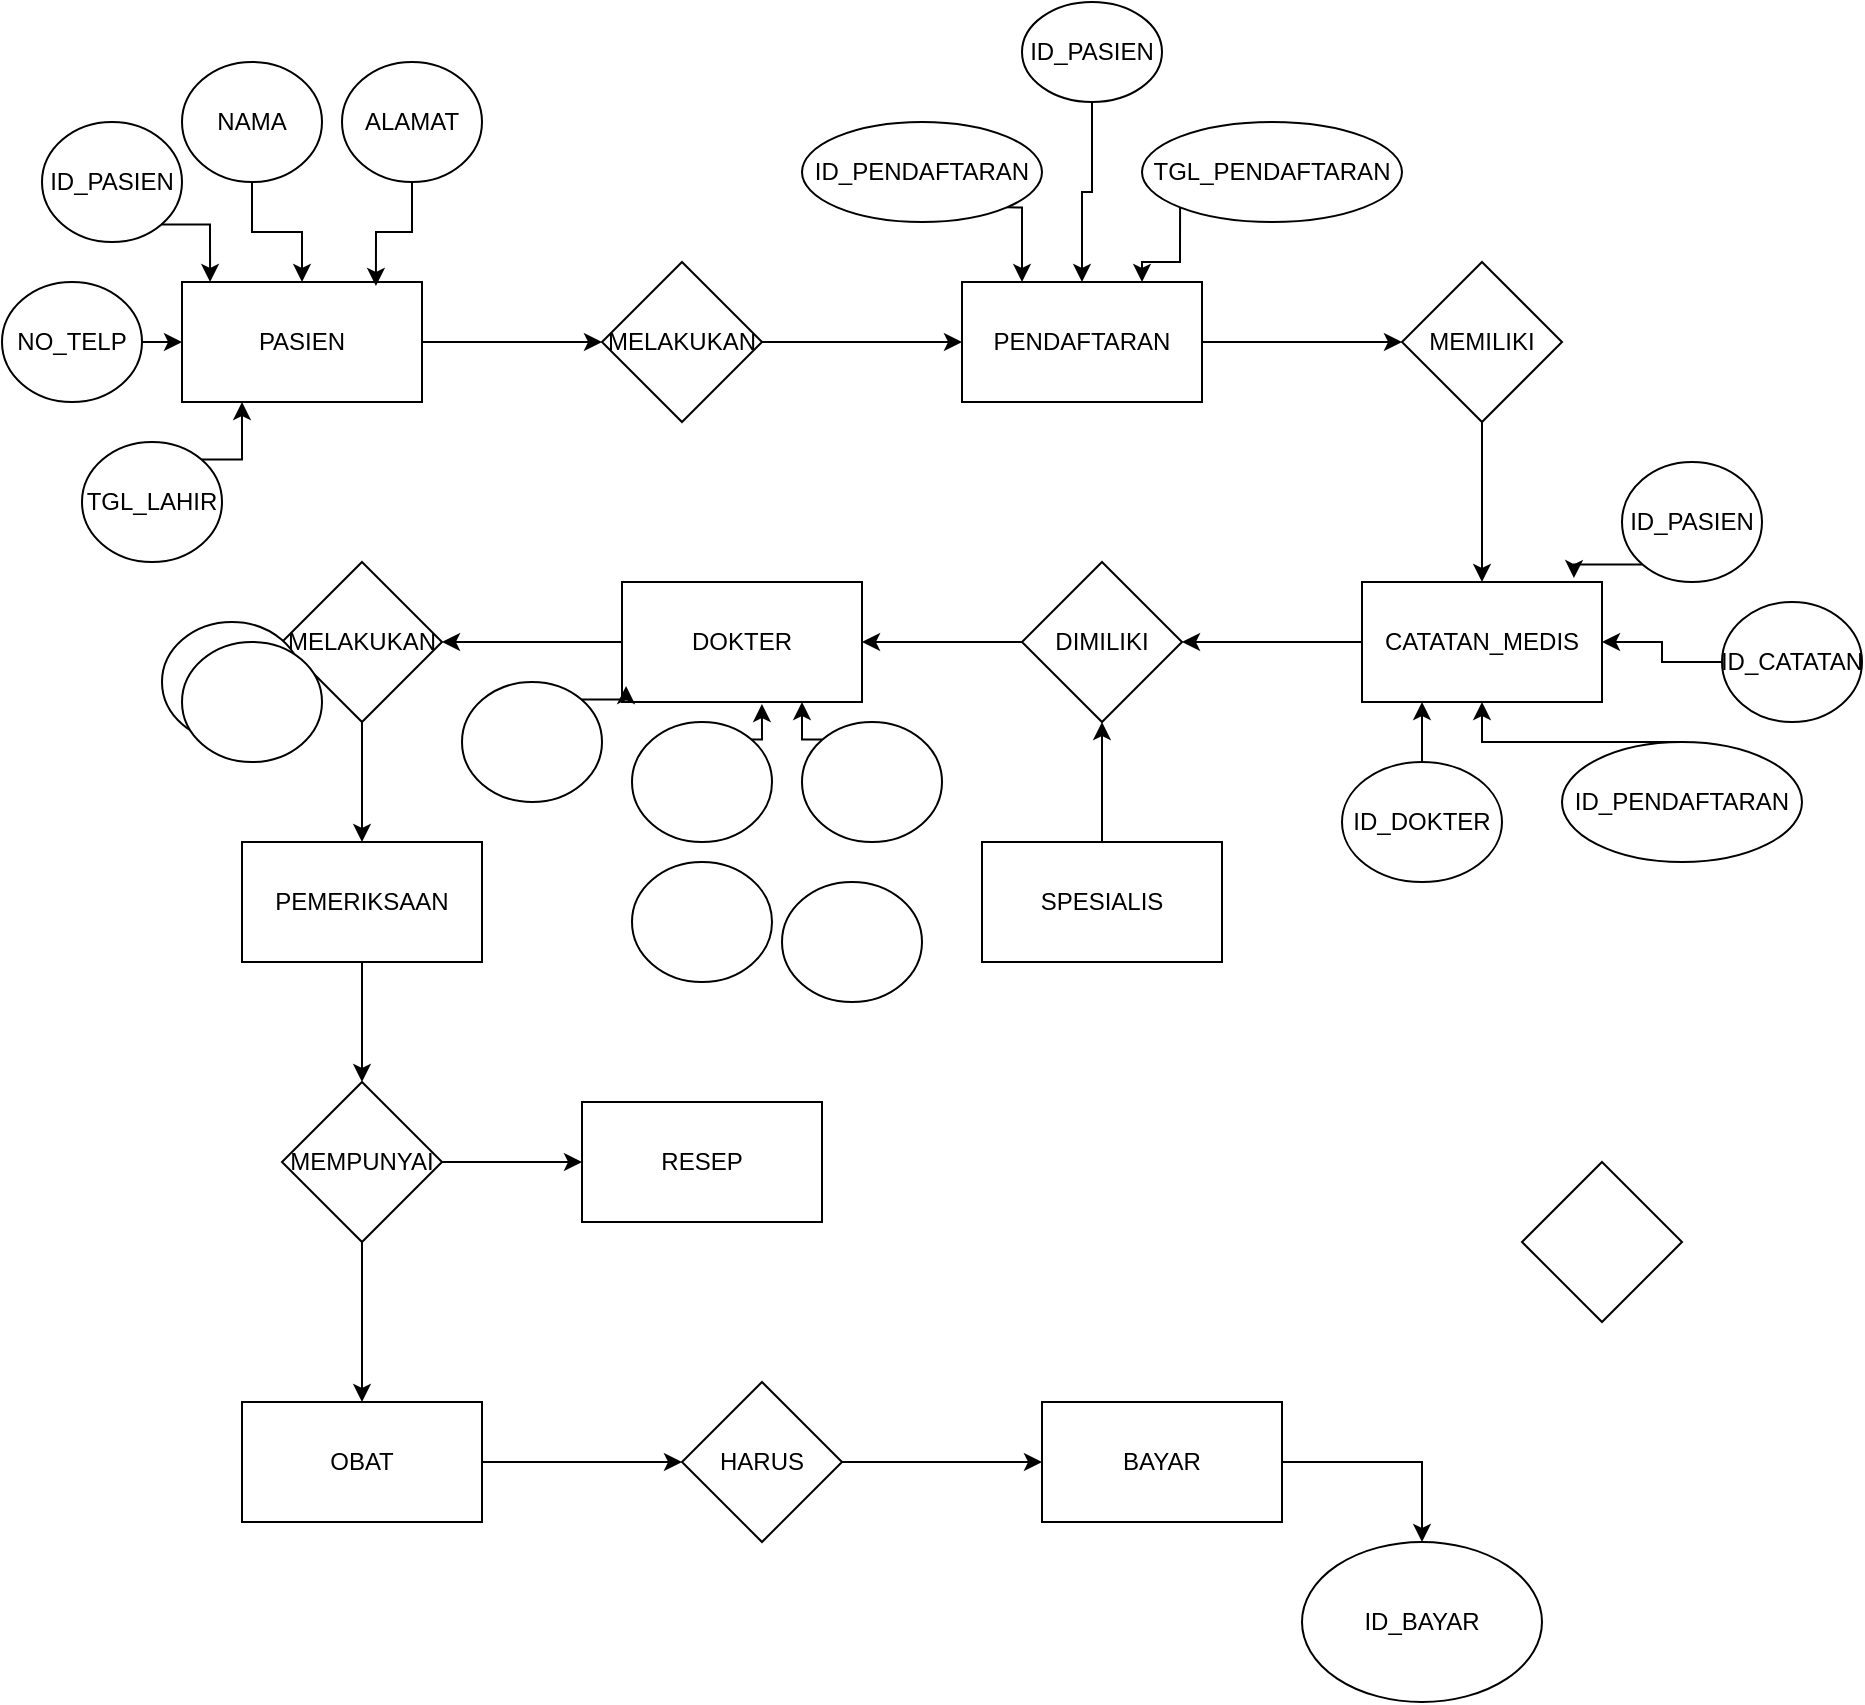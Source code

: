 <mxfile version="24.2.2" type="github">
  <diagram name="Page-1" id="wc3nIUI5abEkZBBYtZqE">
    <mxGraphModel dx="1730" dy="1560" grid="1" gridSize="10" guides="1" tooltips="1" connect="1" arrows="1" fold="1" page="1" pageScale="1" pageWidth="850" pageHeight="1100" math="0" shadow="0">
      <root>
        <mxCell id="0" />
        <mxCell id="1" parent="0" />
        <mxCell id="xO5s7-Jt3tzT8x8iTR57-20" style="edgeStyle=orthogonalEdgeStyle;rounded=0;orthogonalLoop=1;jettySize=auto;html=1;exitX=0;exitY=0.5;exitDx=0;exitDy=0;entryX=1;entryY=0.5;entryDx=0;entryDy=0;" edge="1" parent="1" source="xO5s7-Jt3tzT8x8iTR57-1" target="xO5s7-Jt3tzT8x8iTR57-7">
          <mxGeometry relative="1" as="geometry" />
        </mxCell>
        <mxCell id="xO5s7-Jt3tzT8x8iTR57-1" value="DIMILIKI" style="rhombus;whiteSpace=wrap;html=1;" vertex="1" parent="1">
          <mxGeometry x="420" y="160" width="80" height="80" as="geometry" />
        </mxCell>
        <mxCell id="xO5s7-Jt3tzT8x8iTR57-24" style="edgeStyle=orthogonalEdgeStyle;rounded=0;orthogonalLoop=1;jettySize=auto;html=1;exitX=0.5;exitY=1;exitDx=0;exitDy=0;" edge="1" parent="1" source="xO5s7-Jt3tzT8x8iTR57-2" target="xO5s7-Jt3tzT8x8iTR57-22">
          <mxGeometry relative="1" as="geometry" />
        </mxCell>
        <mxCell id="xO5s7-Jt3tzT8x8iTR57-2" value="MELAKUKAN" style="rhombus;whiteSpace=wrap;html=1;" vertex="1" parent="1">
          <mxGeometry x="50" y="160" width="80" height="80" as="geometry" />
        </mxCell>
        <mxCell id="xO5s7-Jt3tzT8x8iTR57-3" value="" style="rhombus;whiteSpace=wrap;html=1;" vertex="1" parent="1">
          <mxGeometry x="670" y="460" width="80" height="80" as="geometry" />
        </mxCell>
        <mxCell id="xO5s7-Jt3tzT8x8iTR57-16" style="edgeStyle=orthogonalEdgeStyle;rounded=0;orthogonalLoop=1;jettySize=auto;html=1;exitX=0.5;exitY=1;exitDx=0;exitDy=0;" edge="1" parent="1" source="xO5s7-Jt3tzT8x8iTR57-4" target="xO5s7-Jt3tzT8x8iTR57-8">
          <mxGeometry relative="1" as="geometry" />
        </mxCell>
        <mxCell id="xO5s7-Jt3tzT8x8iTR57-4" value="MEMILIKI" style="rhombus;whiteSpace=wrap;html=1;" vertex="1" parent="1">
          <mxGeometry x="610" y="10" width="80" height="80" as="geometry" />
        </mxCell>
        <mxCell id="xO5s7-Jt3tzT8x8iTR57-14" style="edgeStyle=orthogonalEdgeStyle;rounded=0;orthogonalLoop=1;jettySize=auto;html=1;exitX=1;exitY=0.5;exitDx=0;exitDy=0;entryX=0;entryY=0.5;entryDx=0;entryDy=0;" edge="1" parent="1" source="xO5s7-Jt3tzT8x8iTR57-5" target="xO5s7-Jt3tzT8x8iTR57-10">
          <mxGeometry relative="1" as="geometry" />
        </mxCell>
        <mxCell id="xO5s7-Jt3tzT8x8iTR57-5" value="MELAKUKAN" style="rhombus;whiteSpace=wrap;html=1;" vertex="1" parent="1">
          <mxGeometry x="210" y="10" width="80" height="80" as="geometry" />
        </mxCell>
        <mxCell id="xO5s7-Jt3tzT8x8iTR57-13" style="edgeStyle=orthogonalEdgeStyle;rounded=0;orthogonalLoop=1;jettySize=auto;html=1;exitX=1;exitY=0.5;exitDx=0;exitDy=0;entryX=0;entryY=0.5;entryDx=0;entryDy=0;" edge="1" parent="1" source="xO5s7-Jt3tzT8x8iTR57-6" target="xO5s7-Jt3tzT8x8iTR57-5">
          <mxGeometry relative="1" as="geometry" />
        </mxCell>
        <mxCell id="xO5s7-Jt3tzT8x8iTR57-6" value="PASIEN" style="rounded=0;whiteSpace=wrap;html=1;" vertex="1" parent="1">
          <mxGeometry y="20" width="120" height="60" as="geometry" />
        </mxCell>
        <mxCell id="xO5s7-Jt3tzT8x8iTR57-21" style="edgeStyle=orthogonalEdgeStyle;rounded=0;orthogonalLoop=1;jettySize=auto;html=1;exitX=0;exitY=0.5;exitDx=0;exitDy=0;entryX=1;entryY=0.5;entryDx=0;entryDy=0;" edge="1" parent="1" source="xO5s7-Jt3tzT8x8iTR57-7" target="xO5s7-Jt3tzT8x8iTR57-2">
          <mxGeometry relative="1" as="geometry" />
        </mxCell>
        <mxCell id="xO5s7-Jt3tzT8x8iTR57-7" value="DOKTER" style="rounded=0;whiteSpace=wrap;html=1;" vertex="1" parent="1">
          <mxGeometry x="220" y="170" width="120" height="60" as="geometry" />
        </mxCell>
        <mxCell id="xO5s7-Jt3tzT8x8iTR57-18" style="edgeStyle=orthogonalEdgeStyle;rounded=0;orthogonalLoop=1;jettySize=auto;html=1;exitX=0;exitY=0.5;exitDx=0;exitDy=0;entryX=1;entryY=0.5;entryDx=0;entryDy=0;" edge="1" parent="1" source="xO5s7-Jt3tzT8x8iTR57-8" target="xO5s7-Jt3tzT8x8iTR57-1">
          <mxGeometry relative="1" as="geometry" />
        </mxCell>
        <mxCell id="xO5s7-Jt3tzT8x8iTR57-8" value="CATATAN_MEDIS" style="rounded=0;whiteSpace=wrap;html=1;" vertex="1" parent="1">
          <mxGeometry x="590" y="170" width="120" height="60" as="geometry" />
        </mxCell>
        <mxCell id="xO5s7-Jt3tzT8x8iTR57-19" style="edgeStyle=orthogonalEdgeStyle;rounded=0;orthogonalLoop=1;jettySize=auto;html=1;exitX=0.5;exitY=0;exitDx=0;exitDy=0;entryX=0.5;entryY=1;entryDx=0;entryDy=0;" edge="1" parent="1" source="xO5s7-Jt3tzT8x8iTR57-9" target="xO5s7-Jt3tzT8x8iTR57-1">
          <mxGeometry relative="1" as="geometry" />
        </mxCell>
        <mxCell id="xO5s7-Jt3tzT8x8iTR57-9" value="SPESIALIS" style="rounded=0;whiteSpace=wrap;html=1;" vertex="1" parent="1">
          <mxGeometry x="400" y="300" width="120" height="60" as="geometry" />
        </mxCell>
        <mxCell id="xO5s7-Jt3tzT8x8iTR57-15" style="edgeStyle=orthogonalEdgeStyle;rounded=0;orthogonalLoop=1;jettySize=auto;html=1;exitX=1;exitY=0.5;exitDx=0;exitDy=0;entryX=0;entryY=0.5;entryDx=0;entryDy=0;" edge="1" parent="1" source="xO5s7-Jt3tzT8x8iTR57-10" target="xO5s7-Jt3tzT8x8iTR57-4">
          <mxGeometry relative="1" as="geometry">
            <mxPoint x="600" y="50" as="targetPoint" />
          </mxGeometry>
        </mxCell>
        <mxCell id="xO5s7-Jt3tzT8x8iTR57-10" value="PENDAFTARAN" style="rounded=0;whiteSpace=wrap;html=1;" vertex="1" parent="1">
          <mxGeometry x="390" y="20" width="120" height="60" as="geometry" />
        </mxCell>
        <mxCell id="xO5s7-Jt3tzT8x8iTR57-25" style="edgeStyle=orthogonalEdgeStyle;rounded=0;orthogonalLoop=1;jettySize=auto;html=1;exitX=0.5;exitY=1;exitDx=0;exitDy=0;entryX=0.5;entryY=0;entryDx=0;entryDy=0;" edge="1" parent="1" source="xO5s7-Jt3tzT8x8iTR57-22" target="xO5s7-Jt3tzT8x8iTR57-23">
          <mxGeometry relative="1" as="geometry" />
        </mxCell>
        <mxCell id="xO5s7-Jt3tzT8x8iTR57-22" value="PEMERIKSAAN" style="rounded=0;whiteSpace=wrap;html=1;" vertex="1" parent="1">
          <mxGeometry x="30" y="300" width="120" height="60" as="geometry" />
        </mxCell>
        <mxCell id="xO5s7-Jt3tzT8x8iTR57-27" style="edgeStyle=orthogonalEdgeStyle;rounded=0;orthogonalLoop=1;jettySize=auto;html=1;exitX=1;exitY=0.5;exitDx=0;exitDy=0;entryX=0;entryY=0.5;entryDx=0;entryDy=0;" edge="1" parent="1" source="xO5s7-Jt3tzT8x8iTR57-23" target="xO5s7-Jt3tzT8x8iTR57-26">
          <mxGeometry relative="1" as="geometry" />
        </mxCell>
        <mxCell id="xO5s7-Jt3tzT8x8iTR57-29" style="edgeStyle=orthogonalEdgeStyle;rounded=0;orthogonalLoop=1;jettySize=auto;html=1;exitX=0.5;exitY=1;exitDx=0;exitDy=0;entryX=0.5;entryY=0;entryDx=0;entryDy=0;" edge="1" parent="1" source="xO5s7-Jt3tzT8x8iTR57-23" target="xO5s7-Jt3tzT8x8iTR57-28">
          <mxGeometry relative="1" as="geometry" />
        </mxCell>
        <mxCell id="xO5s7-Jt3tzT8x8iTR57-23" value="MEMPUNYAI" style="rhombus;whiteSpace=wrap;html=1;" vertex="1" parent="1">
          <mxGeometry x="50" y="420" width="80" height="80" as="geometry" />
        </mxCell>
        <mxCell id="xO5s7-Jt3tzT8x8iTR57-26" value="RESEP" style="rounded=0;whiteSpace=wrap;html=1;" vertex="1" parent="1">
          <mxGeometry x="200" y="430" width="120" height="60" as="geometry" />
        </mxCell>
        <mxCell id="xO5s7-Jt3tzT8x8iTR57-31" style="edgeStyle=orthogonalEdgeStyle;rounded=0;orthogonalLoop=1;jettySize=auto;html=1;exitX=1;exitY=0.5;exitDx=0;exitDy=0;" edge="1" parent="1" source="xO5s7-Jt3tzT8x8iTR57-28" target="xO5s7-Jt3tzT8x8iTR57-30">
          <mxGeometry relative="1" as="geometry" />
        </mxCell>
        <mxCell id="xO5s7-Jt3tzT8x8iTR57-28" value="OBAT" style="rounded=0;whiteSpace=wrap;html=1;" vertex="1" parent="1">
          <mxGeometry x="30" y="580" width="120" height="60" as="geometry" />
        </mxCell>
        <mxCell id="xO5s7-Jt3tzT8x8iTR57-33" style="edgeStyle=orthogonalEdgeStyle;rounded=0;orthogonalLoop=1;jettySize=auto;html=1;exitX=1;exitY=0.5;exitDx=0;exitDy=0;entryX=0;entryY=0.5;entryDx=0;entryDy=0;" edge="1" parent="1" source="xO5s7-Jt3tzT8x8iTR57-30" target="xO5s7-Jt3tzT8x8iTR57-32">
          <mxGeometry relative="1" as="geometry" />
        </mxCell>
        <mxCell id="xO5s7-Jt3tzT8x8iTR57-30" value="HARUS" style="rhombus;whiteSpace=wrap;html=1;" vertex="1" parent="1">
          <mxGeometry x="250" y="570" width="80" height="80" as="geometry" />
        </mxCell>
        <mxCell id="xO5s7-Jt3tzT8x8iTR57-36" style="edgeStyle=orthogonalEdgeStyle;rounded=0;orthogonalLoop=1;jettySize=auto;html=1;exitX=1;exitY=0.5;exitDx=0;exitDy=0;" edge="1" parent="1" source="xO5s7-Jt3tzT8x8iTR57-32" target="xO5s7-Jt3tzT8x8iTR57-34">
          <mxGeometry relative="1" as="geometry" />
        </mxCell>
        <mxCell id="xO5s7-Jt3tzT8x8iTR57-32" value="BAYAR" style="rounded=0;whiteSpace=wrap;html=1;" vertex="1" parent="1">
          <mxGeometry x="430" y="580" width="120" height="60" as="geometry" />
        </mxCell>
        <mxCell id="xO5s7-Jt3tzT8x8iTR57-34" value="ID_BAYAR" style="ellipse;whiteSpace=wrap;html=1;" vertex="1" parent="1">
          <mxGeometry x="560" y="650" width="120" height="80" as="geometry" />
        </mxCell>
        <mxCell id="xO5s7-Jt3tzT8x8iTR57-43" style="edgeStyle=orthogonalEdgeStyle;rounded=0;orthogonalLoop=1;jettySize=auto;html=1;exitX=0.5;exitY=1;exitDx=0;exitDy=0;" edge="1" parent="1" source="xO5s7-Jt3tzT8x8iTR57-37" target="xO5s7-Jt3tzT8x8iTR57-6">
          <mxGeometry relative="1" as="geometry" />
        </mxCell>
        <mxCell id="xO5s7-Jt3tzT8x8iTR57-37" value="NAMA" style="ellipse;whiteSpace=wrap;html=1;" vertex="1" parent="1">
          <mxGeometry y="-90" width="70" height="60" as="geometry" />
        </mxCell>
        <mxCell id="xO5s7-Jt3tzT8x8iTR57-56" style="edgeStyle=orthogonalEdgeStyle;rounded=0;orthogonalLoop=1;jettySize=auto;html=1;exitX=0.5;exitY=1;exitDx=0;exitDy=0;entryX=0.5;entryY=0;entryDx=0;entryDy=0;" edge="1" parent="1" source="xO5s7-Jt3tzT8x8iTR57-38" target="xO5s7-Jt3tzT8x8iTR57-10">
          <mxGeometry relative="1" as="geometry" />
        </mxCell>
        <mxCell id="xO5s7-Jt3tzT8x8iTR57-38" value="ID_PASIEN" style="ellipse;whiteSpace=wrap;html=1;" vertex="1" parent="1">
          <mxGeometry x="420" y="-120" width="70" height="50" as="geometry" />
        </mxCell>
        <mxCell id="xO5s7-Jt3tzT8x8iTR57-59" style="edgeStyle=orthogonalEdgeStyle;rounded=0;orthogonalLoop=1;jettySize=auto;html=1;exitX=0.5;exitY=0;exitDx=0;exitDy=0;" edge="1" parent="1" source="xO5s7-Jt3tzT8x8iTR57-39" target="xO5s7-Jt3tzT8x8iTR57-8">
          <mxGeometry relative="1" as="geometry">
            <Array as="points">
              <mxPoint x="650" y="250" />
            </Array>
          </mxGeometry>
        </mxCell>
        <mxCell id="xO5s7-Jt3tzT8x8iTR57-39" value="ID_PENDAFTARAN" style="ellipse;whiteSpace=wrap;html=1;" vertex="1" parent="1">
          <mxGeometry x="690" y="250" width="120" height="60" as="geometry" />
        </mxCell>
        <mxCell id="xO5s7-Jt3tzT8x8iTR57-40" value="ID_PASIEN" style="ellipse;whiteSpace=wrap;html=1;" vertex="1" parent="1">
          <mxGeometry x="-70" y="-60" width="70" height="60" as="geometry" />
        </mxCell>
        <mxCell id="xO5s7-Jt3tzT8x8iTR57-41" value="ALAMAT" style="ellipse;whiteSpace=wrap;html=1;" vertex="1" parent="1">
          <mxGeometry x="80" y="-90" width="70" height="60" as="geometry" />
        </mxCell>
        <mxCell id="xO5s7-Jt3tzT8x8iTR57-42" style="edgeStyle=orthogonalEdgeStyle;rounded=0;orthogonalLoop=1;jettySize=auto;html=1;exitX=0.5;exitY=1;exitDx=0;exitDy=0;entryX=0.808;entryY=0.033;entryDx=0;entryDy=0;entryPerimeter=0;" edge="1" parent="1" source="xO5s7-Jt3tzT8x8iTR57-41" target="xO5s7-Jt3tzT8x8iTR57-6">
          <mxGeometry relative="1" as="geometry" />
        </mxCell>
        <mxCell id="xO5s7-Jt3tzT8x8iTR57-44" style="edgeStyle=orthogonalEdgeStyle;rounded=0;orthogonalLoop=1;jettySize=auto;html=1;exitX=1;exitY=1;exitDx=0;exitDy=0;entryX=0.117;entryY=0;entryDx=0;entryDy=0;entryPerimeter=0;" edge="1" parent="1" source="xO5s7-Jt3tzT8x8iTR57-40" target="xO5s7-Jt3tzT8x8iTR57-6">
          <mxGeometry relative="1" as="geometry" />
        </mxCell>
        <mxCell id="xO5s7-Jt3tzT8x8iTR57-58" style="edgeStyle=orthogonalEdgeStyle;rounded=0;orthogonalLoop=1;jettySize=auto;html=1;exitX=0;exitY=0.5;exitDx=0;exitDy=0;" edge="1" parent="1" source="xO5s7-Jt3tzT8x8iTR57-45" target="xO5s7-Jt3tzT8x8iTR57-8">
          <mxGeometry relative="1" as="geometry" />
        </mxCell>
        <mxCell id="xO5s7-Jt3tzT8x8iTR57-45" value="ID_CATATAN" style="ellipse;whiteSpace=wrap;html=1;" vertex="1" parent="1">
          <mxGeometry x="770" y="180" width="70" height="60" as="geometry" />
        </mxCell>
        <mxCell id="xO5s7-Jt3tzT8x8iTR57-55" style="edgeStyle=orthogonalEdgeStyle;rounded=0;orthogonalLoop=1;jettySize=auto;html=1;exitX=1;exitY=1;exitDx=0;exitDy=0;entryX=0.25;entryY=0;entryDx=0;entryDy=0;" edge="1" parent="1" source="xO5s7-Jt3tzT8x8iTR57-46" target="xO5s7-Jt3tzT8x8iTR57-10">
          <mxGeometry relative="1" as="geometry" />
        </mxCell>
        <mxCell id="xO5s7-Jt3tzT8x8iTR57-46" value="ID_PENDAFTARAN" style="ellipse;whiteSpace=wrap;html=1;" vertex="1" parent="1">
          <mxGeometry x="310" y="-60" width="120" height="50" as="geometry" />
        </mxCell>
        <mxCell id="xO5s7-Jt3tzT8x8iTR57-52" style="edgeStyle=orthogonalEdgeStyle;rounded=0;orthogonalLoop=1;jettySize=auto;html=1;exitX=1;exitY=0.5;exitDx=0;exitDy=0;entryX=0;entryY=0.5;entryDx=0;entryDy=0;" edge="1" parent="1" source="xO5s7-Jt3tzT8x8iTR57-47" target="xO5s7-Jt3tzT8x8iTR57-6">
          <mxGeometry relative="1" as="geometry" />
        </mxCell>
        <mxCell id="xO5s7-Jt3tzT8x8iTR57-47" value="NO_TELP" style="ellipse;whiteSpace=wrap;html=1;" vertex="1" parent="1">
          <mxGeometry x="-90" y="20" width="70" height="60" as="geometry" />
        </mxCell>
        <mxCell id="xO5s7-Jt3tzT8x8iTR57-53" style="edgeStyle=orthogonalEdgeStyle;rounded=0;orthogonalLoop=1;jettySize=auto;html=1;exitX=1;exitY=0;exitDx=0;exitDy=0;entryX=0.25;entryY=1;entryDx=0;entryDy=0;" edge="1" parent="1" source="xO5s7-Jt3tzT8x8iTR57-48" target="xO5s7-Jt3tzT8x8iTR57-6">
          <mxGeometry relative="1" as="geometry" />
        </mxCell>
        <mxCell id="xO5s7-Jt3tzT8x8iTR57-48" value="TGL_LAHIR" style="ellipse;whiteSpace=wrap;html=1;" vertex="1" parent="1">
          <mxGeometry x="-50" y="100" width="70" height="60" as="geometry" />
        </mxCell>
        <mxCell id="xO5s7-Jt3tzT8x8iTR57-60" style="edgeStyle=orthogonalEdgeStyle;rounded=0;orthogonalLoop=1;jettySize=auto;html=1;exitX=0.5;exitY=0;exitDx=0;exitDy=0;entryX=0.25;entryY=1;entryDx=0;entryDy=0;" edge="1" parent="1" source="xO5s7-Jt3tzT8x8iTR57-49" target="xO5s7-Jt3tzT8x8iTR57-8">
          <mxGeometry relative="1" as="geometry" />
        </mxCell>
        <mxCell id="xO5s7-Jt3tzT8x8iTR57-49" value="ID_DOKTER" style="ellipse;whiteSpace=wrap;html=1;" vertex="1" parent="1">
          <mxGeometry x="580" y="260" width="80" height="60" as="geometry" />
        </mxCell>
        <mxCell id="xO5s7-Jt3tzT8x8iTR57-54" style="edgeStyle=orthogonalEdgeStyle;rounded=0;orthogonalLoop=1;jettySize=auto;html=1;exitX=0;exitY=1;exitDx=0;exitDy=0;entryX=0.75;entryY=0;entryDx=0;entryDy=0;" edge="1" parent="1" source="xO5s7-Jt3tzT8x8iTR57-50" target="xO5s7-Jt3tzT8x8iTR57-10">
          <mxGeometry relative="1" as="geometry" />
        </mxCell>
        <mxCell id="xO5s7-Jt3tzT8x8iTR57-50" value="TGL_PENDAFTARAN" style="ellipse;whiteSpace=wrap;html=1;" vertex="1" parent="1">
          <mxGeometry x="480" y="-60" width="130" height="50" as="geometry" />
        </mxCell>
        <mxCell id="xO5s7-Jt3tzT8x8iTR57-51" value="ID_PASIEN" style="ellipse;whiteSpace=wrap;html=1;" vertex="1" parent="1">
          <mxGeometry x="720" y="110" width="70" height="60" as="geometry" />
        </mxCell>
        <mxCell id="xO5s7-Jt3tzT8x8iTR57-57" style="edgeStyle=orthogonalEdgeStyle;rounded=0;orthogonalLoop=1;jettySize=auto;html=1;exitX=0;exitY=1;exitDx=0;exitDy=0;entryX=0.883;entryY=-0.033;entryDx=0;entryDy=0;entryPerimeter=0;" edge="1" parent="1" source="xO5s7-Jt3tzT8x8iTR57-51" target="xO5s7-Jt3tzT8x8iTR57-8">
          <mxGeometry relative="1" as="geometry" />
        </mxCell>
        <mxCell id="xO5s7-Jt3tzT8x8iTR57-61" value="" style="ellipse;whiteSpace=wrap;html=1;" vertex="1" parent="1">
          <mxGeometry x="-10" y="190" width="70" height="60" as="geometry" />
        </mxCell>
        <mxCell id="xO5s7-Jt3tzT8x8iTR57-62" value="" style="ellipse;whiteSpace=wrap;html=1;" vertex="1" parent="1">
          <mxGeometry y="200" width="70" height="60" as="geometry" />
        </mxCell>
        <mxCell id="xO5s7-Jt3tzT8x8iTR57-63" value="" style="ellipse;whiteSpace=wrap;html=1;" vertex="1" parent="1">
          <mxGeometry x="225" y="310" width="70" height="60" as="geometry" />
        </mxCell>
        <mxCell id="xO5s7-Jt3tzT8x8iTR57-64" value="" style="ellipse;whiteSpace=wrap;html=1;" vertex="1" parent="1">
          <mxGeometry x="300" y="320" width="70" height="60" as="geometry" />
        </mxCell>
        <mxCell id="xO5s7-Jt3tzT8x8iTR57-65" value="" style="ellipse;whiteSpace=wrap;html=1;" vertex="1" parent="1">
          <mxGeometry x="140" y="220" width="70" height="60" as="geometry" />
        </mxCell>
        <mxCell id="xO5s7-Jt3tzT8x8iTR57-66" value="" style="ellipse;whiteSpace=wrap;html=1;" vertex="1" parent="1">
          <mxGeometry x="225" y="240" width="70" height="60" as="geometry" />
        </mxCell>
        <mxCell id="xO5s7-Jt3tzT8x8iTR57-68" style="edgeStyle=orthogonalEdgeStyle;rounded=0;orthogonalLoop=1;jettySize=auto;html=1;exitX=0;exitY=0;exitDx=0;exitDy=0;entryX=0.75;entryY=1;entryDx=0;entryDy=0;" edge="1" parent="1" source="xO5s7-Jt3tzT8x8iTR57-67" target="xO5s7-Jt3tzT8x8iTR57-7">
          <mxGeometry relative="1" as="geometry" />
        </mxCell>
        <mxCell id="xO5s7-Jt3tzT8x8iTR57-67" value="" style="ellipse;whiteSpace=wrap;html=1;" vertex="1" parent="1">
          <mxGeometry x="310" y="240" width="70" height="60" as="geometry" />
        </mxCell>
        <mxCell id="xO5s7-Jt3tzT8x8iTR57-69" style="edgeStyle=orthogonalEdgeStyle;rounded=0;orthogonalLoop=1;jettySize=auto;html=1;exitX=1;exitY=0;exitDx=0;exitDy=0;entryX=0.583;entryY=1.017;entryDx=0;entryDy=0;entryPerimeter=0;" edge="1" parent="1" source="xO5s7-Jt3tzT8x8iTR57-66" target="xO5s7-Jt3tzT8x8iTR57-7">
          <mxGeometry relative="1" as="geometry" />
        </mxCell>
        <mxCell id="xO5s7-Jt3tzT8x8iTR57-70" style="edgeStyle=orthogonalEdgeStyle;rounded=0;orthogonalLoop=1;jettySize=auto;html=1;exitX=1;exitY=0;exitDx=0;exitDy=0;entryX=0.017;entryY=0.867;entryDx=0;entryDy=0;entryPerimeter=0;" edge="1" parent="1" source="xO5s7-Jt3tzT8x8iTR57-65" target="xO5s7-Jt3tzT8x8iTR57-7">
          <mxGeometry relative="1" as="geometry" />
        </mxCell>
      </root>
    </mxGraphModel>
  </diagram>
</mxfile>
